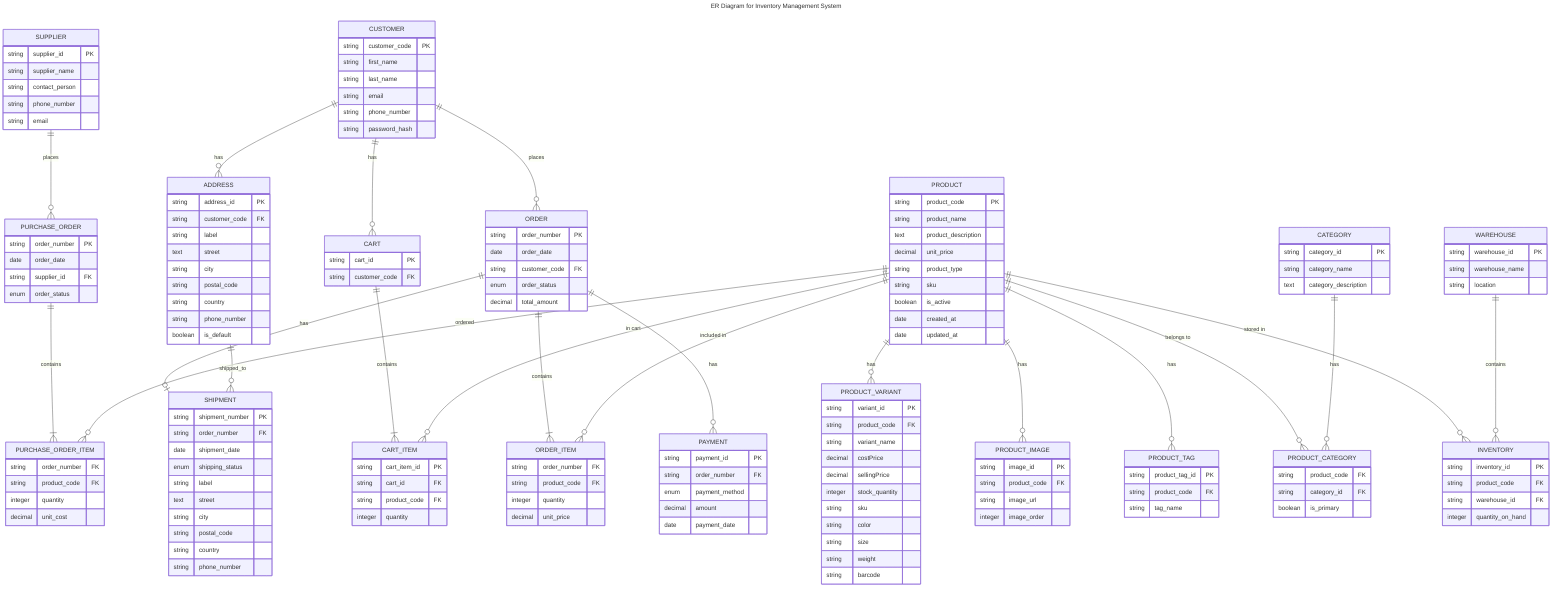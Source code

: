 ---
title: ER Diagram for Inventory Management System
config:
  layout: fixed
---
erDiagram
    PRODUCT {
        string product_code PK
        string product_name
        text product_description
        decimal unit_price
        string product_type
        string sku
        boolean is_active
        date created_at
        date updated_at
    }

    PRODUCT_VARIANT {
        string variant_id PK
        string product_code FK
        string variant_name
        decimal costPrice
        decimal sellingPrice
        integer stock_quantity
        string sku
        string color
        string size
        string weight
        string barcode
    }

    PRODUCT_IMAGE {
        string image_id PK
        string product_code FK
        string image_url
        integer image_order
    }

    PRODUCT_TAG {
        string product_tag_id PK
        string product_code FK
        string tag_name
    }

    CATEGORY {
        string category_id PK
        string category_name
        text category_description
    }

    PRODUCT_CATEGORY {
        string product_code FK
        string category_id FK
        boolean is_primary
    }

    SUPPLIER {
        string supplier_id PK
        string supplier_name
        string contact_person
        string phone_number
        string email
    }

    PURCHASE_ORDER {
        string order_number PK
        date order_date
        string supplier_id FK
        enum order_status
    }

    PURCHASE_ORDER_ITEM {
        string order_number FK
        string product_code FK
        integer quantity
        decimal unit_cost
    }

    WAREHOUSE {
        string warehouse_id PK
        string warehouse_name
        string location
    }

    INVENTORY {
        string inventory_id PK
        string product_code FK
        string warehouse_id FK
        integer quantity_on_hand
    }

    CUSTOMER {
        string customer_code PK
        string first_name
        string last_name
        string email
        string phone_number
        string password_hash 
    }

    ADDRESS {
        string address_id PK
        string customer_code FK
        string label
        text street
        string city
        string postal_code
        string country
        string phone_number
        boolean is_default
    }

    CART {
        string cart_id PK
        string customer_code FK 
    }

    CART_ITEM {
        string cart_item_id PK
        string cart_id FK
        string product_code FK
        integer quantity
    }

    ORDER {
        string order_number PK
        date order_date
        string customer_code FK
        enum order_status
        decimal total_amount
    }

    ORDER_ITEM {
        string order_number FK
        string product_code FK
        integer quantity
        decimal unit_price 
    }

    SHIPMENT {
        string shipment_number PK
        string order_number FK
        date shipment_date
        enum shipping_status
        string label
        text street
        string city
        string postal_code
        string country
        string phone_number
    }

    PAYMENT {
        string payment_id PK
        string order_number FK
        enum payment_method
        decimal amount
        date payment_date
    }

    CUSTOMER ||--o{ ADDRESS : has
    CUSTOMER ||--o{ CART : has
    CART ||--|{ CART_ITEM : contains
    PRODUCT ||--o{ CART_ITEM : "in cart"
    CUSTOMER ||--o{ ORDER : places
    ORDER ||--|{ ORDER_ITEM : contains
    PRODUCT ||--o{ ORDER_ITEM : "included in"
    ORDER ||--o| SHIPMENT : has
    ADDRESS ||--o{ SHIPMENT : "shipped_to"
    PRODUCT ||--o{ PRODUCT_VARIANT : "has"
    PRODUCT ||--o{ PRODUCT_IMAGE : "has"
    PRODUCT ||--o{ PRODUCT_TAG : "has"
    PRODUCT ||--o{ PRODUCT_CATEGORY : "belongs to"
    CATEGORY ||--o{ PRODUCT_CATEGORY : "has"
    PRODUCT ||--o{ INVENTORY : "stored in"
    WAREHOUSE ||--o{ INVENTORY : "contains"
    SUPPLIER ||--o{ PURCHASE_ORDER : "places"
    PURCHASE_ORDER ||--|{ PURCHASE_ORDER_ITEM : contains
    PRODUCT ||--o{ PURCHASE_ORDER_ITEM : "ordered"
    ORDER ||--o{ PAYMENT : has